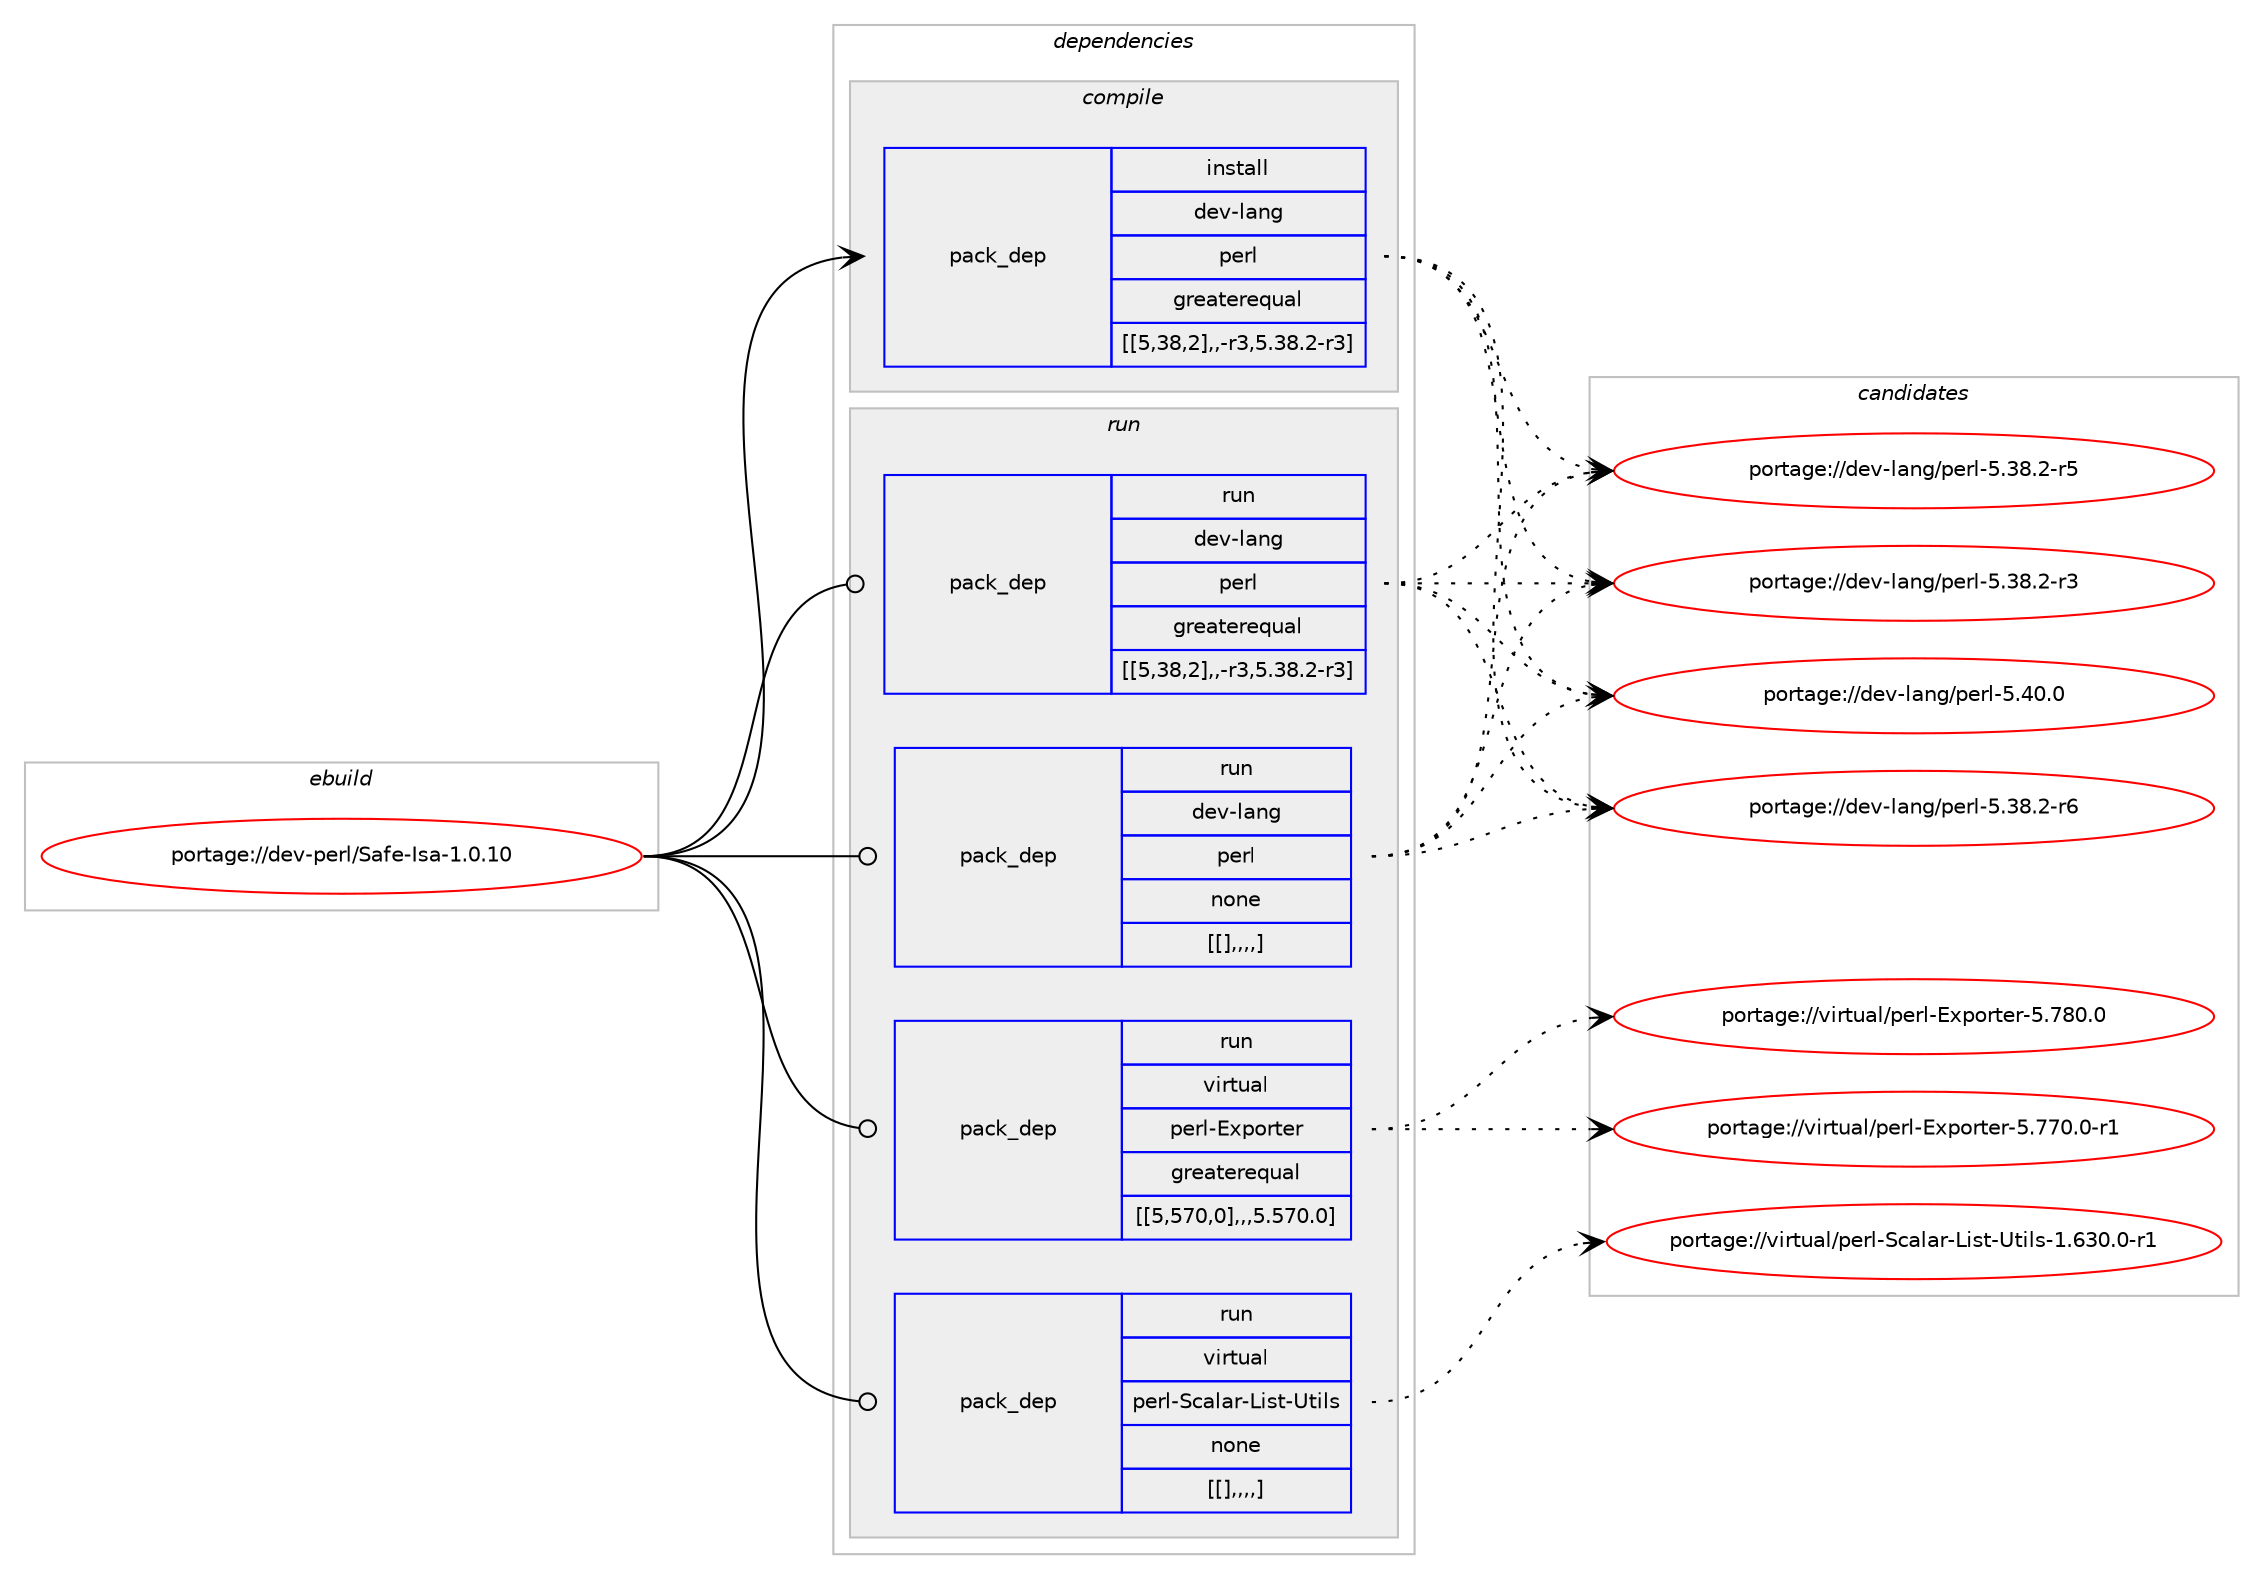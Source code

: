digraph prolog {

# *************
# Graph options
# *************

newrank=true;
concentrate=true;
compound=true;
graph [rankdir=LR,fontname=Helvetica,fontsize=10,ranksep=1.5];#, ranksep=2.5, nodesep=0.2];
edge  [arrowhead=vee];
node  [fontname=Helvetica,fontsize=10];

# **********
# The ebuild
# **********

subgraph cluster_leftcol {
color=gray;
label=<<i>ebuild</i>>;
id [label="portage://dev-perl/Safe-Isa-1.0.10", color=red, width=4, href="../dev-perl/Safe-Isa-1.0.10.svg"];
}

# ****************
# The dependencies
# ****************

subgraph cluster_midcol {
color=gray;
label=<<i>dependencies</i>>;
subgraph cluster_compile {
fillcolor="#eeeeee";
style=filled;
label=<<i>compile</i>>;
subgraph pack105580 {
dependency137341 [label=<<TABLE BORDER="0" CELLBORDER="1" CELLSPACING="0" CELLPADDING="4" WIDTH="220"><TR><TD ROWSPAN="6" CELLPADDING="30">pack_dep</TD></TR><TR><TD WIDTH="110">install</TD></TR><TR><TD>dev-lang</TD></TR><TR><TD>perl</TD></TR><TR><TD>greaterequal</TD></TR><TR><TD>[[5,38,2],,-r3,5.38.2-r3]</TD></TR></TABLE>>, shape=none, color=blue];
}
id:e -> dependency137341:w [weight=20,style="solid",arrowhead="vee"];
}
subgraph cluster_compileandrun {
fillcolor="#eeeeee";
style=filled;
label=<<i>compile and run</i>>;
}
subgraph cluster_run {
fillcolor="#eeeeee";
style=filled;
label=<<i>run</i>>;
subgraph pack105581 {
dependency137342 [label=<<TABLE BORDER="0" CELLBORDER="1" CELLSPACING="0" CELLPADDING="4" WIDTH="220"><TR><TD ROWSPAN="6" CELLPADDING="30">pack_dep</TD></TR><TR><TD WIDTH="110">run</TD></TR><TR><TD>dev-lang</TD></TR><TR><TD>perl</TD></TR><TR><TD>greaterequal</TD></TR><TR><TD>[[5,38,2],,-r3,5.38.2-r3]</TD></TR></TABLE>>, shape=none, color=blue];
}
id:e -> dependency137342:w [weight=20,style="solid",arrowhead="odot"];
subgraph pack105582 {
dependency137343 [label=<<TABLE BORDER="0" CELLBORDER="1" CELLSPACING="0" CELLPADDING="4" WIDTH="220"><TR><TD ROWSPAN="6" CELLPADDING="30">pack_dep</TD></TR><TR><TD WIDTH="110">run</TD></TR><TR><TD>dev-lang</TD></TR><TR><TD>perl</TD></TR><TR><TD>none</TD></TR><TR><TD>[[],,,,]</TD></TR></TABLE>>, shape=none, color=blue];
}
id:e -> dependency137343:w [weight=20,style="solid",arrowhead="odot"];
subgraph pack105583 {
dependency137344 [label=<<TABLE BORDER="0" CELLBORDER="1" CELLSPACING="0" CELLPADDING="4" WIDTH="220"><TR><TD ROWSPAN="6" CELLPADDING="30">pack_dep</TD></TR><TR><TD WIDTH="110">run</TD></TR><TR><TD>virtual</TD></TR><TR><TD>perl-Exporter</TD></TR><TR><TD>greaterequal</TD></TR><TR><TD>[[5,570,0],,,5.570.0]</TD></TR></TABLE>>, shape=none, color=blue];
}
id:e -> dependency137344:w [weight=20,style="solid",arrowhead="odot"];
subgraph pack105584 {
dependency137345 [label=<<TABLE BORDER="0" CELLBORDER="1" CELLSPACING="0" CELLPADDING="4" WIDTH="220"><TR><TD ROWSPAN="6" CELLPADDING="30">pack_dep</TD></TR><TR><TD WIDTH="110">run</TD></TR><TR><TD>virtual</TD></TR><TR><TD>perl-Scalar-List-Utils</TD></TR><TR><TD>none</TD></TR><TR><TD>[[],,,,]</TD></TR></TABLE>>, shape=none, color=blue];
}
id:e -> dependency137345:w [weight=20,style="solid",arrowhead="odot"];
}
}

# **************
# The candidates
# **************

subgraph cluster_choices {
rank=same;
color=gray;
label=<<i>candidates</i>>;

subgraph choice105580 {
color=black;
nodesep=1;
choice10010111845108971101034711210111410845534652484648 [label="portage://dev-lang/perl-5.40.0", color=red, width=4,href="../dev-lang/perl-5.40.0.svg"];
choice100101118451089711010347112101114108455346515646504511454 [label="portage://dev-lang/perl-5.38.2-r6", color=red, width=4,href="../dev-lang/perl-5.38.2-r6.svg"];
choice100101118451089711010347112101114108455346515646504511453 [label="portage://dev-lang/perl-5.38.2-r5", color=red, width=4,href="../dev-lang/perl-5.38.2-r5.svg"];
choice100101118451089711010347112101114108455346515646504511451 [label="portage://dev-lang/perl-5.38.2-r3", color=red, width=4,href="../dev-lang/perl-5.38.2-r3.svg"];
dependency137341:e -> choice10010111845108971101034711210111410845534652484648:w [style=dotted,weight="100"];
dependency137341:e -> choice100101118451089711010347112101114108455346515646504511454:w [style=dotted,weight="100"];
dependency137341:e -> choice100101118451089711010347112101114108455346515646504511453:w [style=dotted,weight="100"];
dependency137341:e -> choice100101118451089711010347112101114108455346515646504511451:w [style=dotted,weight="100"];
}
subgraph choice105581 {
color=black;
nodesep=1;
choice10010111845108971101034711210111410845534652484648 [label="portage://dev-lang/perl-5.40.0", color=red, width=4,href="../dev-lang/perl-5.40.0.svg"];
choice100101118451089711010347112101114108455346515646504511454 [label="portage://dev-lang/perl-5.38.2-r6", color=red, width=4,href="../dev-lang/perl-5.38.2-r6.svg"];
choice100101118451089711010347112101114108455346515646504511453 [label="portage://dev-lang/perl-5.38.2-r5", color=red, width=4,href="../dev-lang/perl-5.38.2-r5.svg"];
choice100101118451089711010347112101114108455346515646504511451 [label="portage://dev-lang/perl-5.38.2-r3", color=red, width=4,href="../dev-lang/perl-5.38.2-r3.svg"];
dependency137342:e -> choice10010111845108971101034711210111410845534652484648:w [style=dotted,weight="100"];
dependency137342:e -> choice100101118451089711010347112101114108455346515646504511454:w [style=dotted,weight="100"];
dependency137342:e -> choice100101118451089711010347112101114108455346515646504511453:w [style=dotted,weight="100"];
dependency137342:e -> choice100101118451089711010347112101114108455346515646504511451:w [style=dotted,weight="100"];
}
subgraph choice105582 {
color=black;
nodesep=1;
choice10010111845108971101034711210111410845534652484648 [label="portage://dev-lang/perl-5.40.0", color=red, width=4,href="../dev-lang/perl-5.40.0.svg"];
choice100101118451089711010347112101114108455346515646504511454 [label="portage://dev-lang/perl-5.38.2-r6", color=red, width=4,href="../dev-lang/perl-5.38.2-r6.svg"];
choice100101118451089711010347112101114108455346515646504511453 [label="portage://dev-lang/perl-5.38.2-r5", color=red, width=4,href="../dev-lang/perl-5.38.2-r5.svg"];
choice100101118451089711010347112101114108455346515646504511451 [label="portage://dev-lang/perl-5.38.2-r3", color=red, width=4,href="../dev-lang/perl-5.38.2-r3.svg"];
dependency137343:e -> choice10010111845108971101034711210111410845534652484648:w [style=dotted,weight="100"];
dependency137343:e -> choice100101118451089711010347112101114108455346515646504511454:w [style=dotted,weight="100"];
dependency137343:e -> choice100101118451089711010347112101114108455346515646504511453:w [style=dotted,weight="100"];
dependency137343:e -> choice100101118451089711010347112101114108455346515646504511451:w [style=dotted,weight="100"];
}
subgraph choice105583 {
color=black;
nodesep=1;
choice118105114116117971084711210111410845691201121111141161011144553465556484648 [label="portage://virtual/perl-Exporter-5.780.0", color=red, width=4,href="../virtual/perl-Exporter-5.780.0.svg"];
choice1181051141161179710847112101114108456912011211111411610111445534655554846484511449 [label="portage://virtual/perl-Exporter-5.770.0-r1", color=red, width=4,href="../virtual/perl-Exporter-5.770.0-r1.svg"];
dependency137344:e -> choice118105114116117971084711210111410845691201121111141161011144553465556484648:w [style=dotted,weight="100"];
dependency137344:e -> choice1181051141161179710847112101114108456912011211111411610111445534655554846484511449:w [style=dotted,weight="100"];
}
subgraph choice105584 {
color=black;
nodesep=1;
choice118105114116117971084711210111410845839997108971144576105115116458511610510811545494654514846484511449 [label="portage://virtual/perl-Scalar-List-Utils-1.630.0-r1", color=red, width=4,href="../virtual/perl-Scalar-List-Utils-1.630.0-r1.svg"];
dependency137345:e -> choice118105114116117971084711210111410845839997108971144576105115116458511610510811545494654514846484511449:w [style=dotted,weight="100"];
}
}

}
